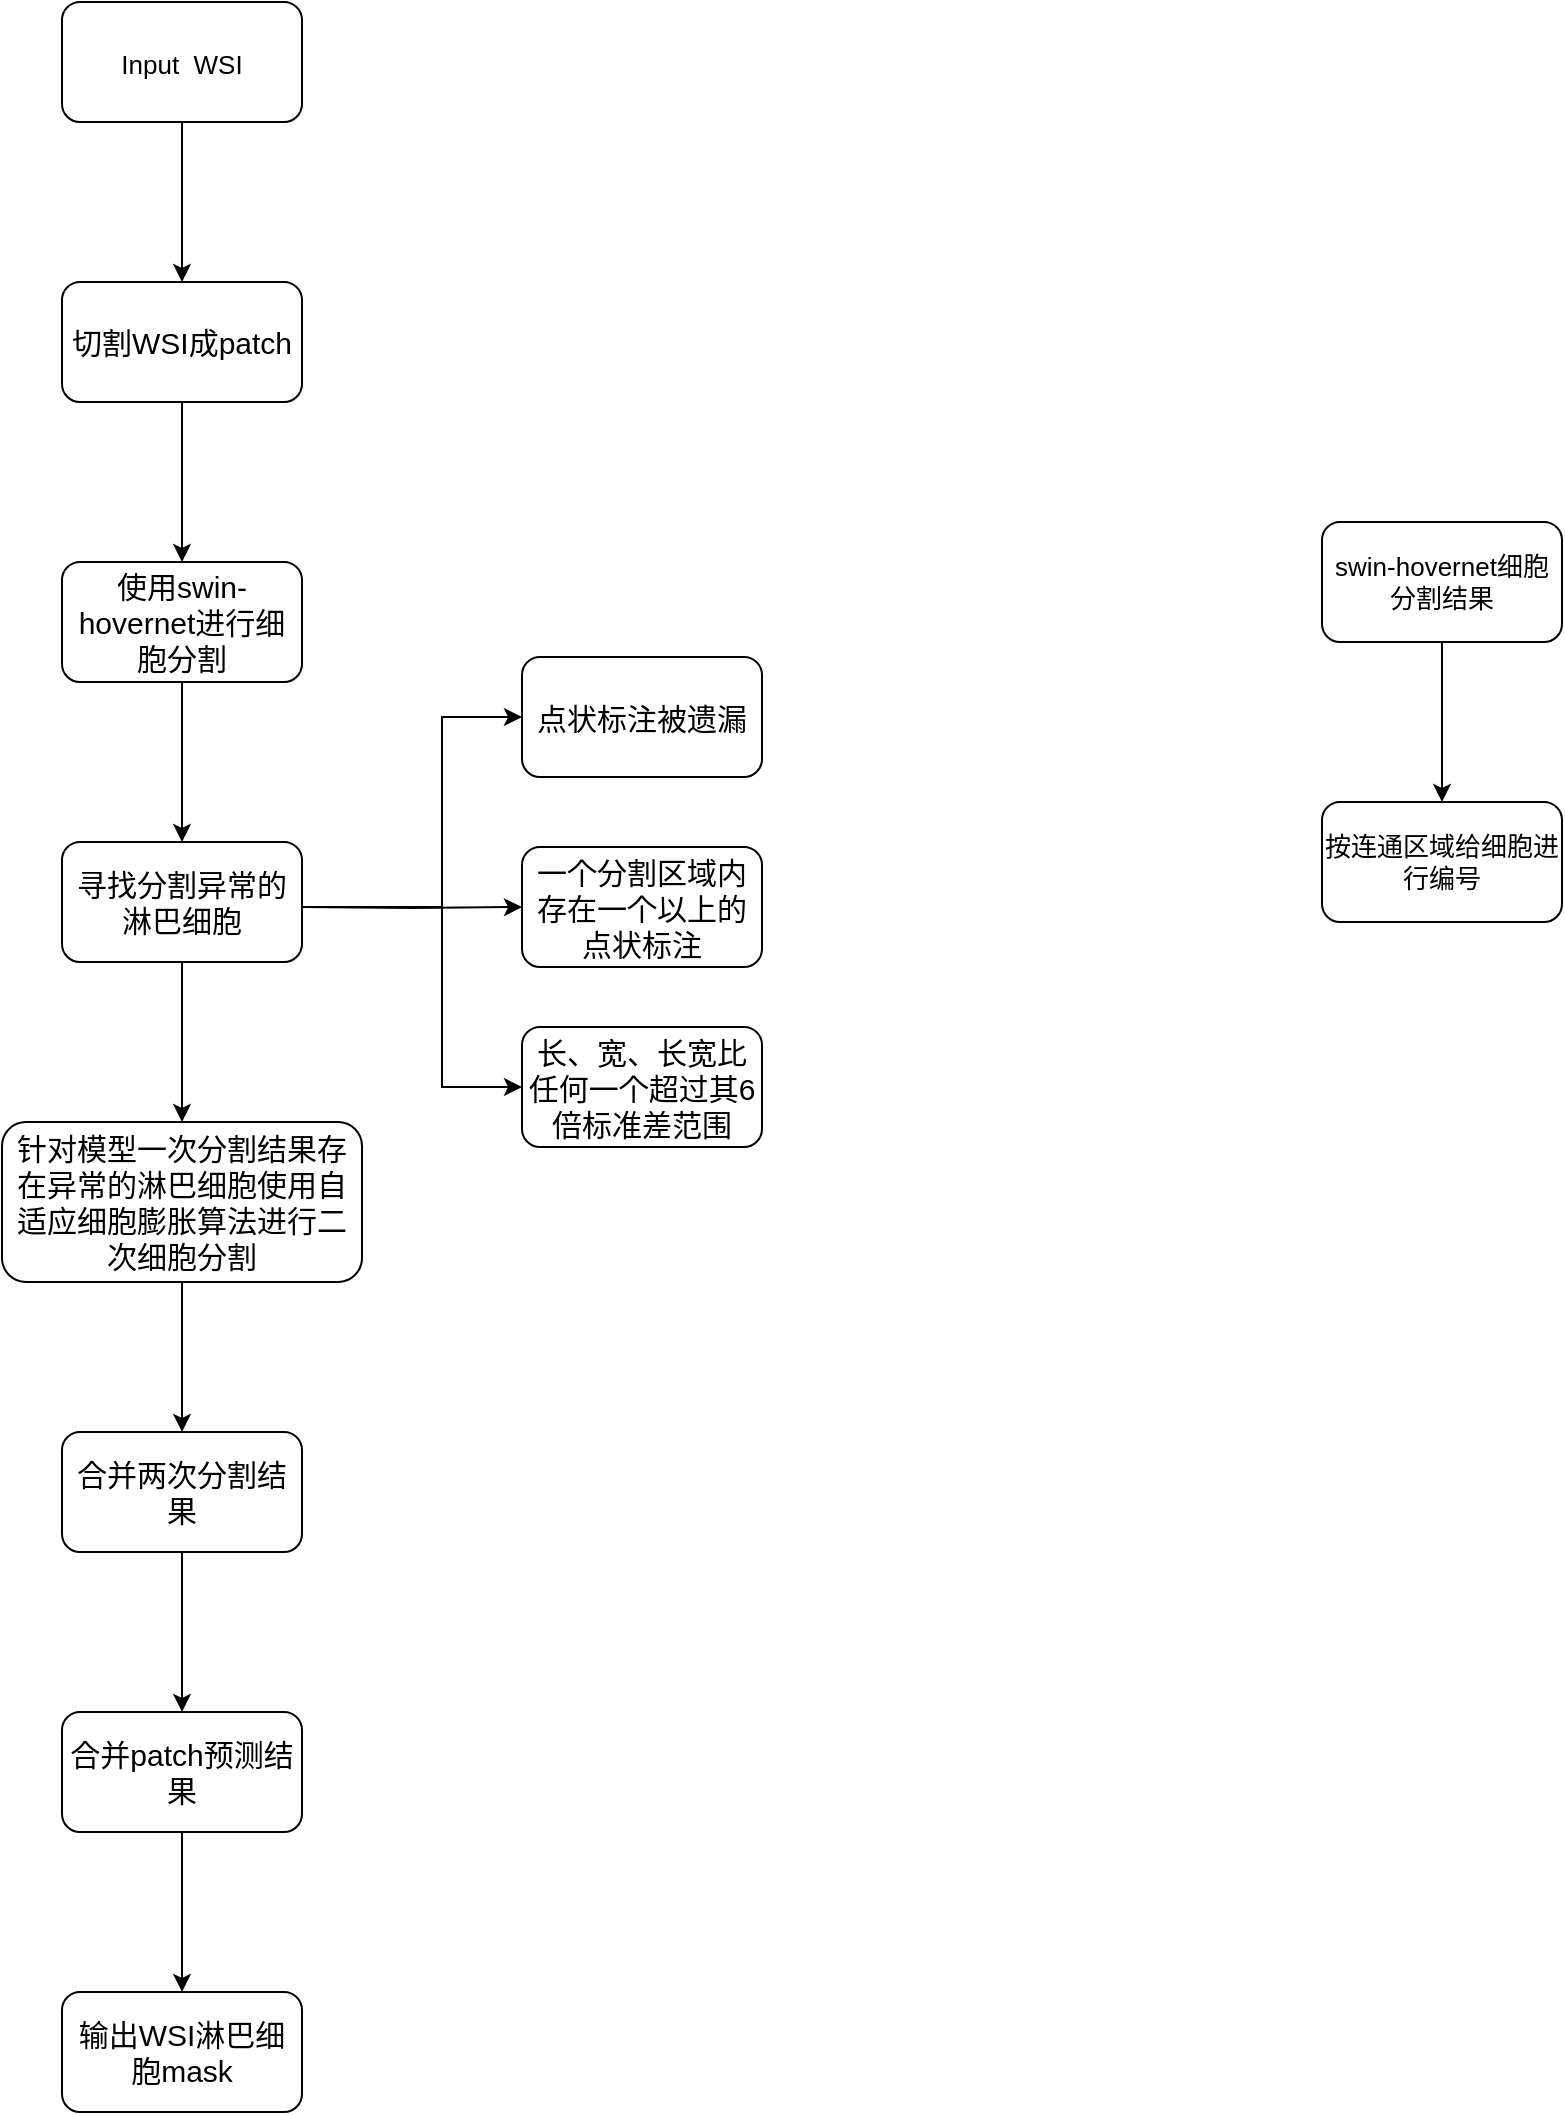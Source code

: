 <mxfile version="20.5.3" type="github">
  <diagram id="YjvE4-813Z_ukvML9R5E" name="Page-1">
    <mxGraphModel dx="1501" dy="809" grid="1" gridSize="10" guides="1" tooltips="1" connect="1" arrows="1" fold="1" page="1" pageScale="1" pageWidth="850" pageHeight="1100" math="0" shadow="0">
      <root>
        <mxCell id="0" />
        <mxCell id="1" parent="0" />
        <mxCell id="a6XsnApybLkVwkPyrAR7-15" value="" style="edgeStyle=orthogonalEdgeStyle;rounded=0;orthogonalLoop=1;jettySize=auto;html=1;fontSize=13;" edge="1" parent="1" source="a6XsnApybLkVwkPyrAR7-13" target="a6XsnApybLkVwkPyrAR7-14">
          <mxGeometry relative="1" as="geometry" />
        </mxCell>
        <mxCell id="a6XsnApybLkVwkPyrAR7-13" value="&lt;font style=&quot;font-size: 13px;&quot;&gt;Input&amp;nbsp; WSI&lt;/font&gt;" style="rounded=1;whiteSpace=wrap;html=1;fontSize=15;" vertex="1" parent="1">
          <mxGeometry x="360" y="550" width="120" height="60" as="geometry" />
        </mxCell>
        <mxCell id="a6XsnApybLkVwkPyrAR7-17" value="" style="edgeStyle=orthogonalEdgeStyle;rounded=0;orthogonalLoop=1;jettySize=auto;html=1;fontSize=13;" edge="1" parent="1" source="a6XsnApybLkVwkPyrAR7-14" target="a6XsnApybLkVwkPyrAR7-16">
          <mxGeometry relative="1" as="geometry" />
        </mxCell>
        <mxCell id="a6XsnApybLkVwkPyrAR7-14" value="切割WSI成patch" style="whiteSpace=wrap;html=1;fontSize=15;rounded=1;" vertex="1" parent="1">
          <mxGeometry x="360" y="690" width="120" height="60" as="geometry" />
        </mxCell>
        <mxCell id="a6XsnApybLkVwkPyrAR7-19" value="" style="edgeStyle=orthogonalEdgeStyle;rounded=0;orthogonalLoop=1;jettySize=auto;html=1;fontSize=13;" edge="1" parent="1" source="a6XsnApybLkVwkPyrAR7-16" target="a6XsnApybLkVwkPyrAR7-18">
          <mxGeometry relative="1" as="geometry" />
        </mxCell>
        <mxCell id="a6XsnApybLkVwkPyrAR7-16" value="使用swin-hovernet进行细胞分割" style="whiteSpace=wrap;html=1;fontSize=15;rounded=1;" vertex="1" parent="1">
          <mxGeometry x="360" y="830" width="120" height="60" as="geometry" />
        </mxCell>
        <mxCell id="a6XsnApybLkVwkPyrAR7-21" value="" style="edgeStyle=orthogonalEdgeStyle;rounded=0;orthogonalLoop=1;jettySize=auto;html=1;fontSize=13;" edge="1" parent="1" source="a6XsnApybLkVwkPyrAR7-18" target="a6XsnApybLkVwkPyrAR7-20">
          <mxGeometry relative="1" as="geometry" />
        </mxCell>
        <mxCell id="a6XsnApybLkVwkPyrAR7-18" value="寻找分割异常的淋巴细胞" style="whiteSpace=wrap;html=1;fontSize=15;rounded=1;" vertex="1" parent="1">
          <mxGeometry x="360" y="970" width="120" height="60" as="geometry" />
        </mxCell>
        <mxCell id="a6XsnApybLkVwkPyrAR7-29" value="" style="edgeStyle=orthogonalEdgeStyle;rounded=0;orthogonalLoop=1;jettySize=auto;html=1;fontSize=13;" edge="1" parent="1" source="a6XsnApybLkVwkPyrAR7-20" target="a6XsnApybLkVwkPyrAR7-28">
          <mxGeometry relative="1" as="geometry" />
        </mxCell>
        <mxCell id="a6XsnApybLkVwkPyrAR7-35" value="" style="edgeStyle=orthogonalEdgeStyle;rounded=0;orthogonalLoop=1;jettySize=auto;html=1;fontSize=13;" edge="1" parent="1" target="a6XsnApybLkVwkPyrAR7-34">
          <mxGeometry relative="1" as="geometry">
            <mxPoint x="480" y="1002.5" as="sourcePoint" />
            <Array as="points">
              <mxPoint x="550" y="1002.5" />
              <mxPoint x="550" y="907.5" />
            </Array>
          </mxGeometry>
        </mxCell>
        <mxCell id="a6XsnApybLkVwkPyrAR7-37" value="" style="edgeStyle=orthogonalEdgeStyle;rounded=0;orthogonalLoop=1;jettySize=auto;html=1;fontSize=13;" edge="1" parent="1" target="a6XsnApybLkVwkPyrAR7-36">
          <mxGeometry relative="1" as="geometry">
            <mxPoint x="480" y="1002.5" as="sourcePoint" />
            <Array as="points">
              <mxPoint x="550" y="1002.5" />
              <mxPoint x="550" y="1092.5" />
            </Array>
          </mxGeometry>
        </mxCell>
        <mxCell id="a6XsnApybLkVwkPyrAR7-39" value="" style="edgeStyle=orthogonalEdgeStyle;rounded=0;orthogonalLoop=1;jettySize=auto;html=1;fontSize=13;" edge="1" parent="1" target="a6XsnApybLkVwkPyrAR7-38">
          <mxGeometry relative="1" as="geometry">
            <mxPoint x="480" y="1002.5" as="sourcePoint" />
          </mxGeometry>
        </mxCell>
        <mxCell id="a6XsnApybLkVwkPyrAR7-20" value="针对模型一次分割结果存在异常的淋巴细胞使用自适应细胞膨胀算法进行二次细胞分割" style="whiteSpace=wrap;html=1;fontSize=15;rounded=1;" vertex="1" parent="1">
          <mxGeometry x="330" y="1110" width="180" height="80" as="geometry" />
        </mxCell>
        <mxCell id="a6XsnApybLkVwkPyrAR7-31" value="" style="edgeStyle=orthogonalEdgeStyle;rounded=0;orthogonalLoop=1;jettySize=auto;html=1;fontSize=13;" edge="1" parent="1" source="a6XsnApybLkVwkPyrAR7-28" target="a6XsnApybLkVwkPyrAR7-30">
          <mxGeometry relative="1" as="geometry" />
        </mxCell>
        <mxCell id="a6XsnApybLkVwkPyrAR7-28" value="合并两次分割结果" style="whiteSpace=wrap;html=1;fontSize=15;rounded=1;" vertex="1" parent="1">
          <mxGeometry x="360" y="1265" width="120" height="60" as="geometry" />
        </mxCell>
        <mxCell id="a6XsnApybLkVwkPyrAR7-33" value="" style="edgeStyle=orthogonalEdgeStyle;rounded=0;orthogonalLoop=1;jettySize=auto;html=1;fontSize=13;" edge="1" parent="1" source="a6XsnApybLkVwkPyrAR7-30" target="a6XsnApybLkVwkPyrAR7-32">
          <mxGeometry relative="1" as="geometry" />
        </mxCell>
        <mxCell id="a6XsnApybLkVwkPyrAR7-30" value="合并patch预测结果" style="whiteSpace=wrap;html=1;fontSize=15;rounded=1;" vertex="1" parent="1">
          <mxGeometry x="360" y="1405" width="120" height="60" as="geometry" />
        </mxCell>
        <mxCell id="a6XsnApybLkVwkPyrAR7-32" value="输出WSI淋巴细胞mask" style="whiteSpace=wrap;html=1;fontSize=15;rounded=1;" vertex="1" parent="1">
          <mxGeometry x="360" y="1545" width="120" height="60" as="geometry" />
        </mxCell>
        <mxCell id="a6XsnApybLkVwkPyrAR7-34" value="点状标注被遗漏" style="whiteSpace=wrap;html=1;fontSize=15;rounded=1;" vertex="1" parent="1">
          <mxGeometry x="590" y="877.5" width="120" height="60" as="geometry" />
        </mxCell>
        <mxCell id="a6XsnApybLkVwkPyrAR7-36" value="长、宽、长宽比任何一个超过其6倍标准差范围" style="whiteSpace=wrap;html=1;fontSize=15;rounded=1;" vertex="1" parent="1">
          <mxGeometry x="590" y="1062.5" width="120" height="60" as="geometry" />
        </mxCell>
        <mxCell id="a6XsnApybLkVwkPyrAR7-38" value="一个分割区域内存在一个以上的点状标注" style="whiteSpace=wrap;html=1;fontSize=15;rounded=1;" vertex="1" parent="1">
          <mxGeometry x="590" y="972.5" width="120" height="60" as="geometry" />
        </mxCell>
        <mxCell id="a6XsnApybLkVwkPyrAR7-46" value="" style="edgeStyle=orthogonalEdgeStyle;rounded=0;orthogonalLoop=1;jettySize=auto;html=1;fontSize=13;" edge="1" parent="1" source="a6XsnApybLkVwkPyrAR7-44" target="a6XsnApybLkVwkPyrAR7-45">
          <mxGeometry relative="1" as="geometry" />
        </mxCell>
        <mxCell id="a6XsnApybLkVwkPyrAR7-44" value="swin-hovernet细胞分割结果" style="rounded=1;whiteSpace=wrap;html=1;fontSize=13;" vertex="1" parent="1">
          <mxGeometry x="990" y="810" width="120" height="60" as="geometry" />
        </mxCell>
        <mxCell id="a6XsnApybLkVwkPyrAR7-45" value="按连通区域给细胞进行编号" style="whiteSpace=wrap;html=1;fontSize=13;rounded=1;" vertex="1" parent="1">
          <mxGeometry x="990" y="950" width="120" height="60" as="geometry" />
        </mxCell>
      </root>
    </mxGraphModel>
  </diagram>
</mxfile>
